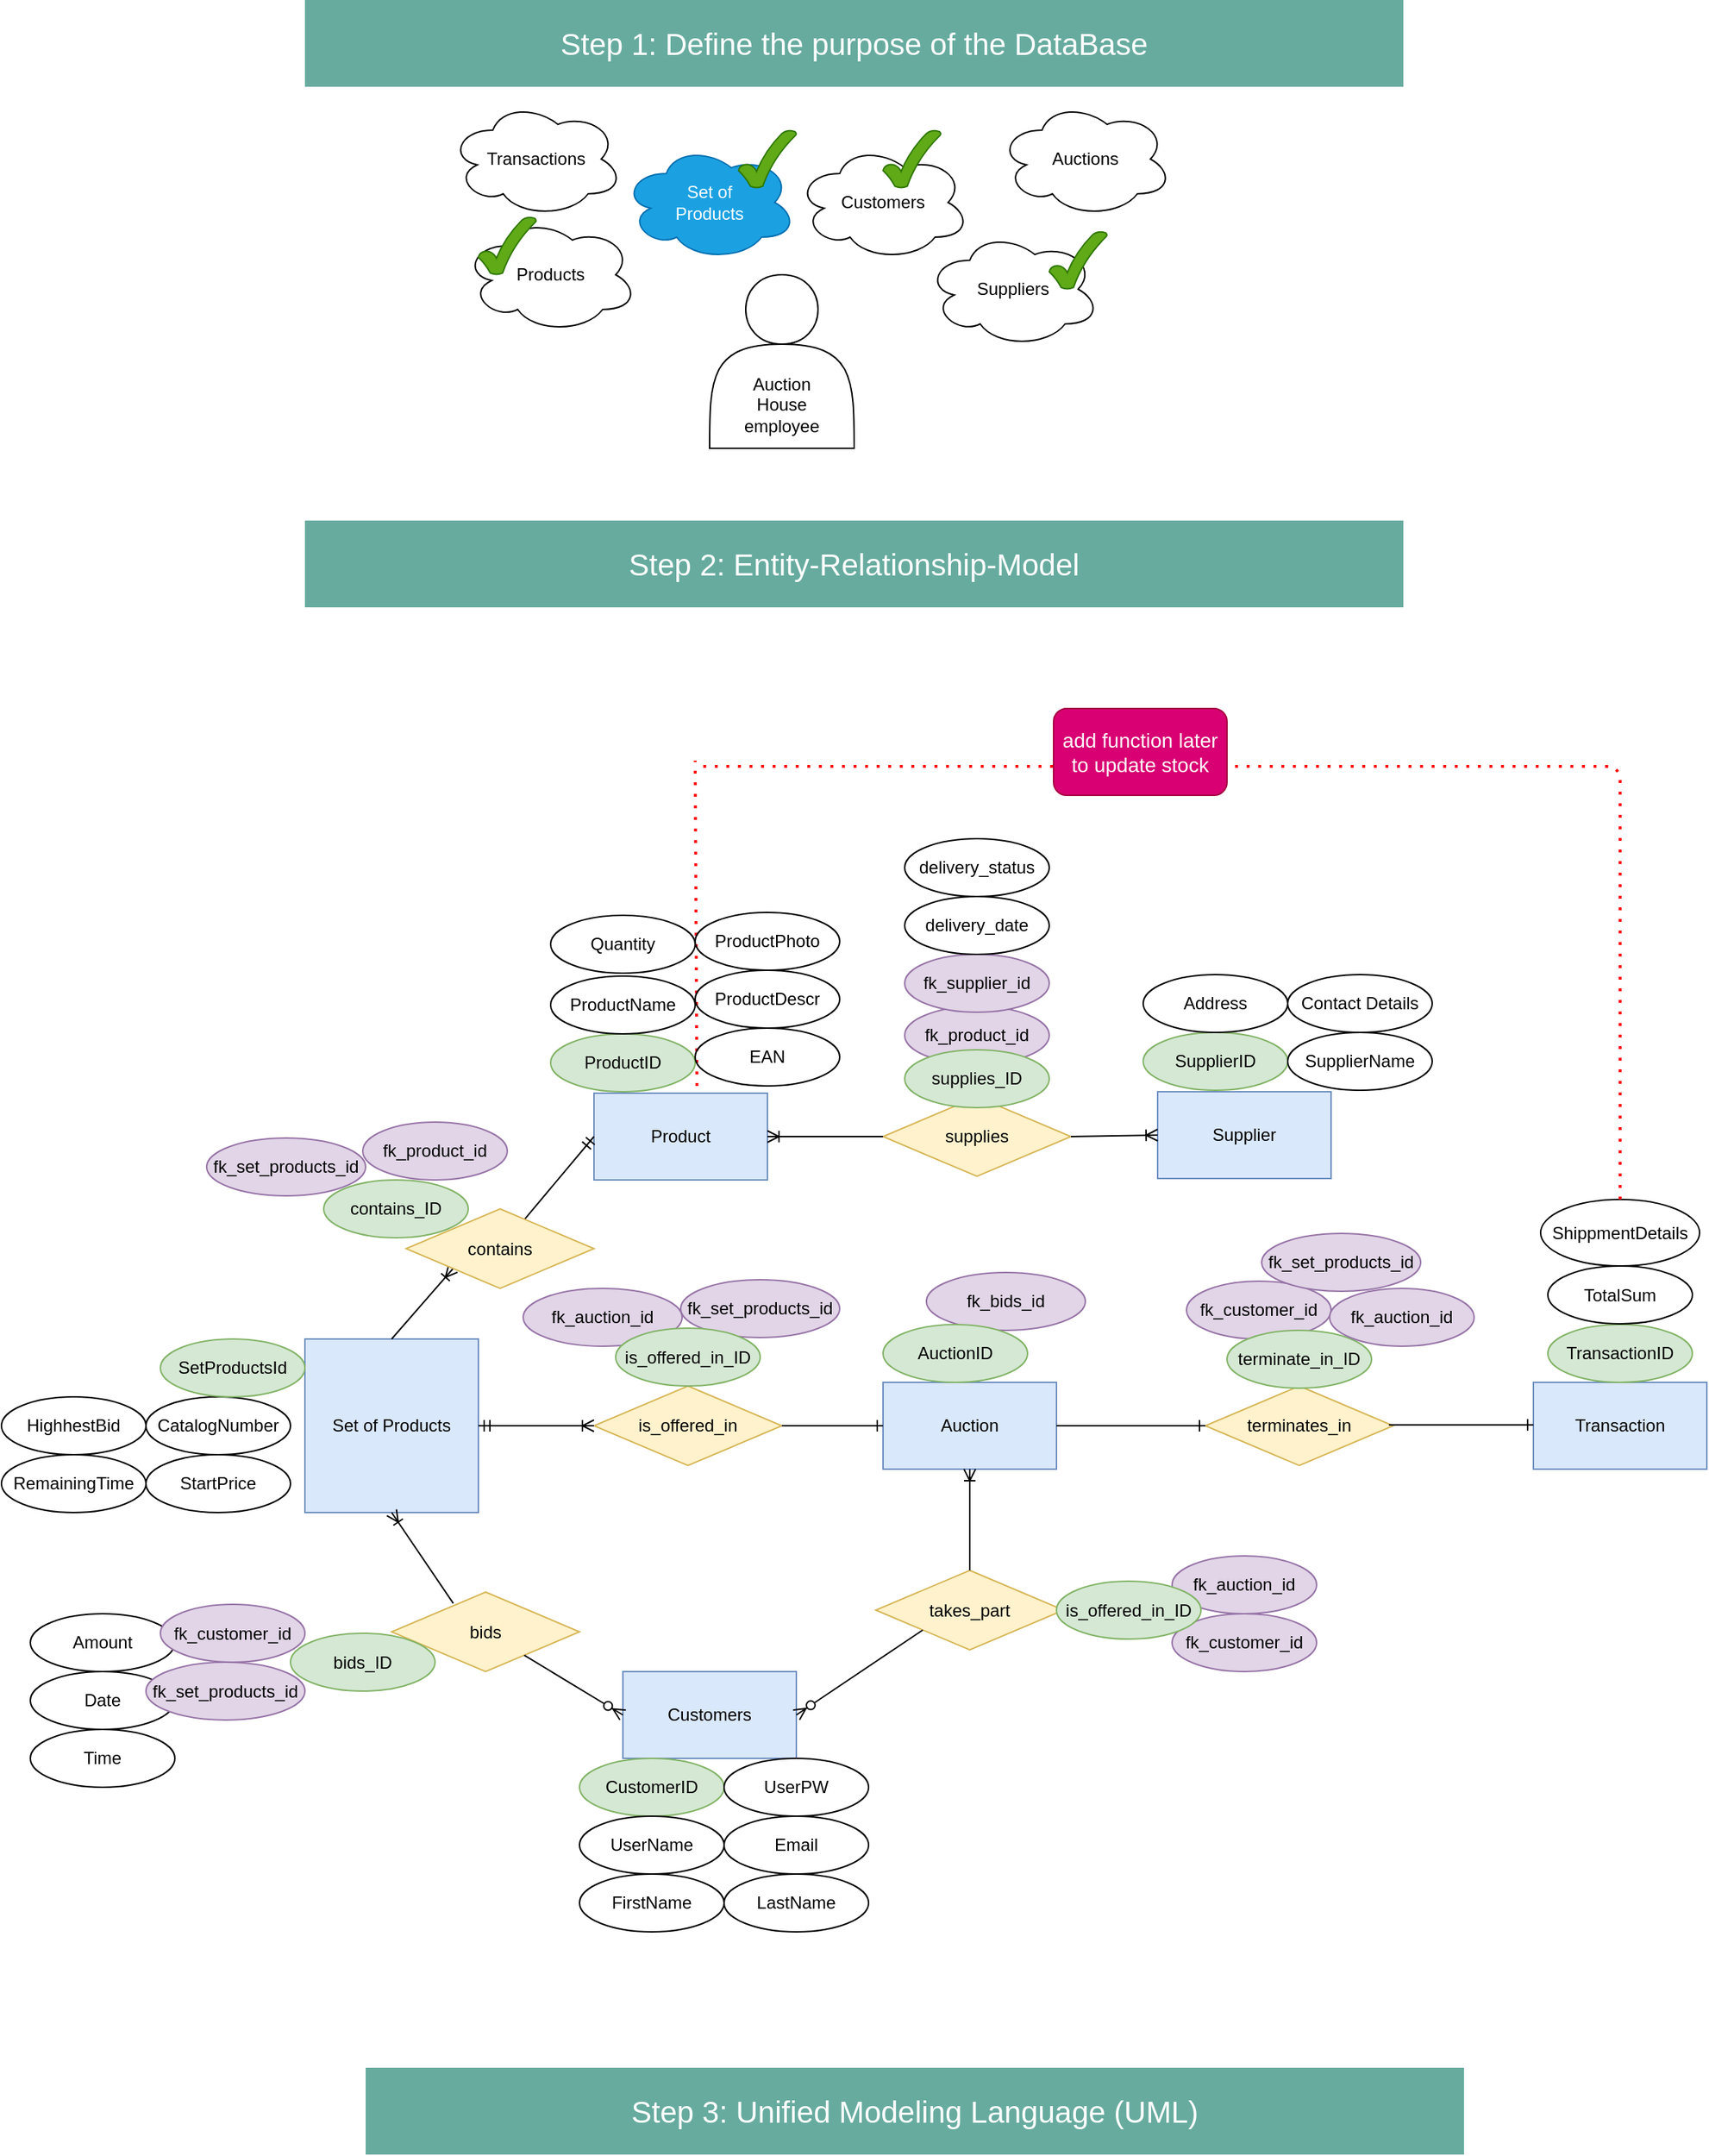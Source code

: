 <mxfile version="14.5.10" type="device"><diagram id="Qlab7BlyAjxRTgfkOohs" name="Page-1"><mxGraphModel dx="2311" dy="783" grid="1" gridSize="10" guides="1" tooltips="1" connect="1" arrows="1" fold="1" page="1" pageScale="1" pageWidth="827" pageHeight="1169" math="0" shadow="0"><root><mxCell id="0"/><mxCell id="1" parent="0"/><mxCell id="-xcbg-qOsnuhI51LGYwy-141" value="" style="endArrow=none;dashed=1;html=1;dashPattern=1 3;strokeWidth=2;fontColor=#FFFFFF;exitX=0.427;exitY=-0.017;exitDx=0;exitDy=0;exitPerimeter=0;strokeColor=#FF0000;" edge="1" parent="1"><mxGeometry x="310" y="566.02" width="50" height="50" as="geometry"><mxPoint x="311.24" y="791" as="sourcePoint"/><mxPoint x="310" y="566.02" as="targetPoint"/></mxGeometry></mxCell><mxCell id="-xcbg-qOsnuhI51LGYwy-59" value="fk_set_products_id" style="ellipse;whiteSpace=wrap;html=1;align=center;fontStyle=0;labelBackgroundColor=none;fillColor=#e1d5e7;strokeColor=#9673a6;" vertex="1" parent="1"><mxGeometry x="-28" y="827" width="110" height="40" as="geometry"/></mxCell><mxCell id="-xcbg-qOsnuhI51LGYwy-3" value="" style="rounded=0;whiteSpace=wrap;html=1;labelBackgroundColor=#009999;labelBorderColor=#000000;strokeColor=none;fillColor=#67AB9F;" vertex="1" parent="1"><mxGeometry x="40" y="40" width="760" height="60" as="geometry"/></mxCell><mxCell id="-xcbg-qOsnuhI51LGYwy-4" value="&lt;font style=&quot;font-size: 21px&quot;&gt;Step 1: Define the purpose of the DataBase&lt;/font&gt;" style="text;html=1;strokeColor=none;fillColor=none;align=center;verticalAlign=middle;whiteSpace=wrap;rounded=0;labelBackgroundColor=none;fontColor=#FFFFFF;" vertex="1" parent="1"><mxGeometry x="60" y="60" width="720" height="20" as="geometry"/></mxCell><mxCell id="-xcbg-qOsnuhI51LGYwy-6" value="&lt;span&gt;Set of&lt;br&gt;Products&lt;/span&gt;" style="ellipse;shape=cloud;whiteSpace=wrap;html=1;labelBackgroundColor=none;fillColor=#1ba1e2;strokeColor=#006EAF;fontColor=#FFFFFF;" vertex="1" parent="1"><mxGeometry x="260" y="140" width="120" height="80" as="geometry"/></mxCell><mxCell id="-xcbg-qOsnuhI51LGYwy-8" value="Au" style="shape=actor;whiteSpace=wrap;html=1;labelBackgroundColor=none;fontColor=#FFFFFF;fillColor=none;" vertex="1" parent="1"><mxGeometry x="320" y="230" width="100" height="120" as="geometry"/></mxCell><mxCell id="-xcbg-qOsnuhI51LGYwy-9" value="" style="ellipse;shape=cloud;whiteSpace=wrap;html=1;labelBackgroundColor=none;fontColor=#FFFFFF;fillColor=none;" vertex="1" parent="1"><mxGeometry x="380" y="140" width="120" height="80" as="geometry"/></mxCell><mxCell id="-xcbg-qOsnuhI51LGYwy-10" value="" style="ellipse;shape=cloud;whiteSpace=wrap;html=1;labelBackgroundColor=none;fontColor=#FFFFFF;fillColor=none;" vertex="1" parent="1"><mxGeometry x="150" y="190" width="120" height="80" as="geometry"/></mxCell><mxCell id="-xcbg-qOsnuhI51LGYwy-12" value="Auction House employee" style="text;html=1;strokeColor=none;fillColor=none;align=center;verticalAlign=middle;whiteSpace=wrap;rounded=0;labelBackgroundColor=none;" vertex="1" parent="1"><mxGeometry x="340" y="300" width="60" height="40" as="geometry"/></mxCell><mxCell id="-xcbg-qOsnuhI51LGYwy-13" value="Products" style="text;html=1;strokeColor=none;fillColor=none;align=center;verticalAlign=middle;whiteSpace=wrap;rounded=0;labelBackgroundColor=none;" vertex="1" parent="1"><mxGeometry x="180" y="210" width="60" height="40" as="geometry"/></mxCell><mxCell id="-xcbg-qOsnuhI51LGYwy-15" value="Customers" style="text;html=1;strokeColor=none;fillColor=none;align=center;verticalAlign=middle;whiteSpace=wrap;rounded=0;labelBackgroundColor=none;" vertex="1" parent="1"><mxGeometry x="410" y="160" width="60" height="40" as="geometry"/></mxCell><mxCell id="-xcbg-qOsnuhI51LGYwy-17" value="" style="ellipse;shape=cloud;whiteSpace=wrap;html=1;labelBackgroundColor=none;fontColor=#000000;fillColor=none;" vertex="1" parent="1"><mxGeometry x="140" y="110" width="120" height="80" as="geometry"/></mxCell><mxCell id="-xcbg-qOsnuhI51LGYwy-18" value="Transactions" style="text;html=1;strokeColor=none;fillColor=none;align=center;verticalAlign=middle;whiteSpace=wrap;rounded=0;labelBackgroundColor=none;" vertex="1" parent="1"><mxGeometry x="170" y="130" width="60" height="40" as="geometry"/></mxCell><mxCell id="-xcbg-qOsnuhI51LGYwy-19" value="" style="ellipse;shape=cloud;whiteSpace=wrap;html=1;labelBackgroundColor=none;fontColor=#000000;fillColor=none;" vertex="1" parent="1"><mxGeometry x="470" y="200" width="120" height="80" as="geometry"/></mxCell><mxCell id="-xcbg-qOsnuhI51LGYwy-20" value="Suppliers" style="text;html=1;strokeColor=none;fillColor=none;align=center;verticalAlign=middle;whiteSpace=wrap;rounded=0;labelBackgroundColor=none;" vertex="1" parent="1"><mxGeometry x="500" y="220" width="60" height="40" as="geometry"/></mxCell><mxCell id="-xcbg-qOsnuhI51LGYwy-21" value="" style="ellipse;shape=cloud;whiteSpace=wrap;html=1;labelBackgroundColor=none;fontColor=#FFFFFF;fillColor=none;" vertex="1" parent="1"><mxGeometry x="520" y="110" width="120" height="80" as="geometry"/></mxCell><mxCell id="-xcbg-qOsnuhI51LGYwy-22" value="Auctions" style="text;html=1;strokeColor=none;fillColor=none;align=center;verticalAlign=middle;whiteSpace=wrap;rounded=0;labelBackgroundColor=none;" vertex="1" parent="1"><mxGeometry x="550" y="130" width="60" height="40" as="geometry"/></mxCell><mxCell id="-xcbg-qOsnuhI51LGYwy-25" value="" style="rounded=0;whiteSpace=wrap;html=1;labelBackgroundColor=#009999;labelBorderColor=#000000;strokeColor=none;fillColor=#67AB9F;" vertex="1" parent="1"><mxGeometry x="40" y="400" width="760" height="60" as="geometry"/></mxCell><mxCell id="-xcbg-qOsnuhI51LGYwy-26" value="&lt;font style=&quot;font-size: 21px&quot;&gt;Step 2: Entity-Relationship-Model&lt;/font&gt;" style="text;html=1;strokeColor=none;fillColor=none;align=center;verticalAlign=middle;whiteSpace=wrap;rounded=0;labelBackgroundColor=none;fontColor=#FFFFFF;" vertex="1" parent="1"><mxGeometry x="60" y="420" width="720" height="20" as="geometry"/></mxCell><mxCell id="-xcbg-qOsnuhI51LGYwy-27" value="Set of Products" style="rounded=0;whiteSpace=wrap;html=1;labelBackgroundColor=none;fillColor=#dae8fc;strokeColor=#6c8ebf;" vertex="1" parent="1"><mxGeometry x="40" y="966" width="120" height="120" as="geometry"/></mxCell><mxCell id="-xcbg-qOsnuhI51LGYwy-28" value="Product" style="rounded=0;whiteSpace=wrap;html=1;labelBackgroundColor=none;fillColor=#dae8fc;strokeColor=#6c8ebf;" vertex="1" parent="1"><mxGeometry x="240" y="796" width="120" height="60" as="geometry"/></mxCell><mxCell id="-xcbg-qOsnuhI51LGYwy-32" value="" style="fontSize=12;html=1;endArrow=ERoneToMany;startArrow=none;fontColor=#000000;entryX=0;entryY=1;entryDx=0;entryDy=0;startFill=0;" edge="1" parent="1" target="-xcbg-qOsnuhI51LGYwy-29"><mxGeometry width="100" height="100" relative="1" as="geometry"><mxPoint x="100" y="966" as="sourcePoint"/><mxPoint x="150" y="916" as="targetPoint"/></mxGeometry></mxCell><mxCell id="-xcbg-qOsnuhI51LGYwy-35" value="" style="fontSize=12;html=1;endArrow=ERmandOne;fontColor=#000000;" edge="1" parent="1" source="-xcbg-qOsnuhI51LGYwy-29"><mxGeometry width="100" height="100" relative="1" as="geometry"><mxPoint x="184" y="877" as="sourcePoint"/><mxPoint x="240" y="826" as="targetPoint"/></mxGeometry></mxCell><mxCell id="-xcbg-qOsnuhI51LGYwy-36" value="ProductID" style="ellipse;whiteSpace=wrap;html=1;align=center;fontStyle=0;labelBackgroundColor=none;fillColor=#d5e8d4;strokeColor=#82b366;" vertex="1" parent="1"><mxGeometry x="210" y="755" width="100" height="40" as="geometry"/></mxCell><mxCell id="-xcbg-qOsnuhI51LGYwy-39" value="EAN" style="ellipse;whiteSpace=wrap;html=1;align=center;fontStyle=0;labelBackgroundColor=none;fontColor=#000000;fillColor=none;" vertex="1" parent="1"><mxGeometry x="310" y="751" width="100" height="40" as="geometry"/></mxCell><mxCell id="-xcbg-qOsnuhI51LGYwy-41" value="ProductDescr" style="ellipse;whiteSpace=wrap;html=1;align=center;fontStyle=0;labelBackgroundColor=none;fontColor=#000000;fillColor=none;" vertex="1" parent="1"><mxGeometry x="310" y="711" width="100" height="40" as="geometry"/></mxCell><mxCell id="-xcbg-qOsnuhI51LGYwy-42" value="ProductPhoto" style="ellipse;whiteSpace=wrap;html=1;align=center;fontStyle=0;labelBackgroundColor=none;fontColor=#000000;fillColor=none;" vertex="1" parent="1"><mxGeometry x="310" y="671" width="100" height="40" as="geometry"/></mxCell><mxCell id="-xcbg-qOsnuhI51LGYwy-43" value="fk_product_id" style="ellipse;whiteSpace=wrap;html=1;align=center;fontStyle=0;labelBackgroundColor=none;fillColor=#e1d5e7;strokeColor=#9673a6;" vertex="1" parent="1"><mxGeometry x="80" y="816" width="100" height="40" as="geometry"/></mxCell><mxCell id="-xcbg-qOsnuhI51LGYwy-44" value="RemainingTime" style="ellipse;whiteSpace=wrap;html=1;align=center;fontStyle=0;labelBackgroundColor=none;" vertex="1" parent="1"><mxGeometry x="-170" y="1046" width="100" height="40" as="geometry"/></mxCell><mxCell id="-xcbg-qOsnuhI51LGYwy-45" value="StartPrice" style="ellipse;whiteSpace=wrap;html=1;align=center;fontStyle=0;labelBackgroundColor=none;fontColor=#000000;fillColor=none;" vertex="1" parent="1"><mxGeometry x="-70" y="1046" width="100" height="40" as="geometry"/></mxCell><mxCell id="-xcbg-qOsnuhI51LGYwy-46" value="HighhestBid" style="ellipse;whiteSpace=wrap;html=1;align=center;fontStyle=0;labelBackgroundColor=none;fontColor=#000000;fillColor=none;" vertex="1" parent="1"><mxGeometry x="-170" y="1006" width="100" height="40" as="geometry"/></mxCell><mxCell id="-xcbg-qOsnuhI51LGYwy-47" value="CatalogNumber" style="ellipse;whiteSpace=wrap;html=1;align=center;fontStyle=0;labelBackgroundColor=none;fontColor=#000000;fillColor=none;" vertex="1" parent="1"><mxGeometry x="-70" y="1006" width="100" height="40" as="geometry"/></mxCell><mxCell id="-xcbg-qOsnuhI51LGYwy-48" value="SetProductsId" style="ellipse;whiteSpace=wrap;html=1;align=center;fontStyle=0;labelBackgroundColor=none;fillColor=#d5e8d4;strokeColor=#82b366;" vertex="1" parent="1"><mxGeometry x="-60" y="966" width="100" height="40" as="geometry"/></mxCell><mxCell id="-xcbg-qOsnuhI51LGYwy-49" value="bids" style="rhombus;whiteSpace=wrap;html=1;labelBackgroundColor=none;fillColor=#fff2cc;strokeColor=#d6b656;" vertex="1" parent="1"><mxGeometry x="100" y="1141" width="130" height="55" as="geometry"/></mxCell><mxCell id="-xcbg-qOsnuhI51LGYwy-50" value="Customers" style="rounded=0;whiteSpace=wrap;html=1;labelBackgroundColor=none;fillColor=#dae8fc;strokeColor=#6c8ebf;" vertex="1" parent="1"><mxGeometry x="260" y="1196" width="120" height="60" as="geometry"/></mxCell><mxCell id="-xcbg-qOsnuhI51LGYwy-51" value="" style="fontSize=12;html=1;endArrow=ERzeroToMany;endFill=1;fontColor=#FFFFFF;entryX=0;entryY=0.5;entryDx=0;entryDy=0;" edge="1" parent="1" source="-xcbg-qOsnuhI51LGYwy-49" target="-xcbg-qOsnuhI51LGYwy-50"><mxGeometry width="100" height="100" relative="1" as="geometry"><mxPoint x="310" y="1226" as="sourcePoint"/><mxPoint x="410" y="1126" as="targetPoint"/></mxGeometry></mxCell><mxCell id="-xcbg-qOsnuhI51LGYwy-52" value="" style="fontSize=12;html=1;endArrow=ERoneToMany;endFill=0;fontColor=#FFFFFF;entryX=0.5;entryY=1;entryDx=0;entryDy=0;exitX=0.328;exitY=0.142;exitDx=0;exitDy=0;exitPerimeter=0;" edge="1" parent="1" source="-xcbg-qOsnuhI51LGYwy-49" target="-xcbg-qOsnuhI51LGYwy-27"><mxGeometry width="100" height="100" relative="1" as="geometry"><mxPoint x="201.742" y="1194.686" as="sourcePoint"/><mxPoint x="270.0" y="1236" as="targetPoint"/></mxGeometry></mxCell><mxCell id="-xcbg-qOsnuhI51LGYwy-53" value="&lt;font color=&quot;#000000&quot;&gt;CustomerID&lt;/font&gt;" style="ellipse;whiteSpace=wrap;html=1;align=center;labelBackgroundColor=none;fillColor=#d5e8d4;strokeColor=#82b366;" vertex="1" parent="1"><mxGeometry x="230" y="1256" width="100" height="40" as="geometry"/></mxCell><mxCell id="-xcbg-qOsnuhI51LGYwy-54" value="&lt;font color=&quot;#000000&quot;&gt;UserPW&lt;/font&gt;" style="ellipse;whiteSpace=wrap;html=1;align=center;labelBackgroundColor=none;fontColor=#FFFFFF;fillColor=none;" vertex="1" parent="1"><mxGeometry x="330" y="1256" width="100" height="40" as="geometry"/></mxCell><mxCell id="-xcbg-qOsnuhI51LGYwy-55" value="&lt;font color=&quot;#000000&quot;&gt;UserName&lt;/font&gt;" style="ellipse;whiteSpace=wrap;html=1;align=center;labelBackgroundColor=none;fontColor=#FFFFFF;fillColor=none;" vertex="1" parent="1"><mxGeometry x="230" y="1296" width="100" height="40" as="geometry"/></mxCell><mxCell id="-xcbg-qOsnuhI51LGYwy-56" value="&lt;font color=&quot;#000000&quot;&gt;Email&lt;/font&gt;" style="ellipse;whiteSpace=wrap;html=1;align=center;labelBackgroundColor=none;fontColor=#FFFFFF;fillColor=none;" vertex="1" parent="1"><mxGeometry x="330" y="1296" width="100" height="40" as="geometry"/></mxCell><mxCell id="-xcbg-qOsnuhI51LGYwy-57" value="&lt;font color=&quot;#000000&quot;&gt;FirstName&lt;/font&gt;" style="ellipse;whiteSpace=wrap;html=1;align=center;labelBackgroundColor=none;fontColor=#FFFFFF;fillColor=none;" vertex="1" parent="1"><mxGeometry x="230" y="1336" width="100" height="40" as="geometry"/></mxCell><mxCell id="-xcbg-qOsnuhI51LGYwy-58" value="&lt;font color=&quot;#000000&quot;&gt;LastName&lt;/font&gt;" style="ellipse;whiteSpace=wrap;html=1;align=center;labelBackgroundColor=none;fontColor=#FFFFFF;fillColor=none;" vertex="1" parent="1"><mxGeometry x="330" y="1336" width="100" height="40" as="geometry"/></mxCell><mxCell id="-xcbg-qOsnuhI51LGYwy-29" value="contains" style="rhombus;whiteSpace=wrap;html=1;labelBackgroundColor=none;fillColor=#fff2cc;strokeColor=#d6b656;" vertex="1" parent="1"><mxGeometry x="110" y="876" width="130" height="55" as="geometry"/></mxCell><mxCell id="-xcbg-qOsnuhI51LGYwy-61" value="Amount" style="ellipse;whiteSpace=wrap;html=1;align=center;fontStyle=0;labelBackgroundColor=none;" vertex="1" parent="1"><mxGeometry x="-150" y="1156" width="100" height="40" as="geometry"/></mxCell><mxCell id="-xcbg-qOsnuhI51LGYwy-62" value="Date" style="ellipse;whiteSpace=wrap;html=1;align=center;fontStyle=0;labelBackgroundColor=none;" vertex="1" parent="1"><mxGeometry x="-150" y="1196" width="100" height="40" as="geometry"/></mxCell><mxCell id="-xcbg-qOsnuhI51LGYwy-63" value="fk_customer_id" style="ellipse;whiteSpace=wrap;html=1;align=center;fontStyle=0;labelBackgroundColor=none;fillColor=#e1d5e7;strokeColor=#9673a6;" vertex="1" parent="1"><mxGeometry x="-60" y="1149.5" width="100" height="40" as="geometry"/></mxCell><mxCell id="-xcbg-qOsnuhI51LGYwy-65" value="fk_set_products_id" style="ellipse;whiteSpace=wrap;html=1;align=center;fontStyle=0;labelBackgroundColor=none;fillColor=#e1d5e7;strokeColor=#9673a6;" vertex="1" parent="1"><mxGeometry x="-70" y="1189.5" width="110" height="40" as="geometry"/></mxCell><mxCell id="-xcbg-qOsnuhI51LGYwy-66" value="" style="verticalLabelPosition=bottom;verticalAlign=top;html=1;shape=mxgraph.basic.tick;labelBackgroundColor=none;fillColor=#60a917;strokeColor=#2D7600;fontColor=#ffffff;" vertex="1" parent="1"><mxGeometry x="160" y="190" width="40" height="40" as="geometry"/></mxCell><mxCell id="-xcbg-qOsnuhI51LGYwy-67" value="" style="verticalLabelPosition=bottom;verticalAlign=top;html=1;shape=mxgraph.basic.tick;labelBackgroundColor=none;fillColor=#60a917;strokeColor=#2D7600;fontColor=#ffffff;" vertex="1" parent="1"><mxGeometry x="340" y="130" width="40" height="40" as="geometry"/></mxCell><mxCell id="-xcbg-qOsnuhI51LGYwy-68" value="" style="verticalLabelPosition=bottom;verticalAlign=top;html=1;shape=mxgraph.basic.tick;labelBackgroundColor=none;fillColor=#60a917;strokeColor=#2D7600;fontColor=#ffffff;" vertex="1" parent="1"><mxGeometry x="440" y="130" width="40" height="40" as="geometry"/></mxCell><mxCell id="-xcbg-qOsnuhI51LGYwy-69" value="Supplier" style="rounded=0;whiteSpace=wrap;html=1;labelBackgroundColor=none;fillColor=#dae8fc;strokeColor=#6c8ebf;" vertex="1" parent="1"><mxGeometry x="630" y="795" width="120" height="60" as="geometry"/></mxCell><mxCell id="-xcbg-qOsnuhI51LGYwy-70" value="supplies" style="rhombus;whiteSpace=wrap;html=1;labelBackgroundColor=none;fillColor=#fff2cc;strokeColor=#d6b656;" vertex="1" parent="1"><mxGeometry x="440" y="798.5" width="130" height="55" as="geometry"/></mxCell><mxCell id="-xcbg-qOsnuhI51LGYwy-71" value="" style="fontSize=12;html=1;endArrow=ERoneToMany;startArrow=none;fontColor=#FFFFFF;exitX=1;exitY=0.5;exitDx=0;exitDy=0;entryX=0;entryY=0.5;entryDx=0;entryDy=0;startFill=0;" edge="1" parent="1" source="-xcbg-qOsnuhI51LGYwy-70" target="-xcbg-qOsnuhI51LGYwy-69"><mxGeometry width="100" height="100" relative="1" as="geometry"><mxPoint x="530" y="916" as="sourcePoint"/><mxPoint x="630" y="816" as="targetPoint"/></mxGeometry></mxCell><mxCell id="-xcbg-qOsnuhI51LGYwy-72" value="" style="fontSize=12;html=1;endArrow=none;startArrow=ERoneToMany;fontColor=#FFFFFF;exitX=1;exitY=0.5;exitDx=0;exitDy=0;entryX=0;entryY=0.5;entryDx=0;entryDy=0;endFill=0;" edge="1" parent="1" source="-xcbg-qOsnuhI51LGYwy-28" target="-xcbg-qOsnuhI51LGYwy-70"><mxGeometry width="100" height="100" relative="1" as="geometry"><mxPoint x="370" y="825.5" as="sourcePoint"/><mxPoint x="430" y="824.5" as="targetPoint"/></mxGeometry></mxCell><mxCell id="-xcbg-qOsnuhI51LGYwy-75" value="SupplierID" style="ellipse;whiteSpace=wrap;html=1;align=center;fontStyle=0;labelBackgroundColor=none;fillColor=#d5e8d4;strokeColor=#82b366;" vertex="1" parent="1"><mxGeometry x="620" y="754" width="100" height="40" as="geometry"/></mxCell><mxCell id="-xcbg-qOsnuhI51LGYwy-76" value="SupplierName" style="ellipse;whiteSpace=wrap;html=1;align=center;fontStyle=0;labelBackgroundColor=none;fontColor=#000000;fillColor=none;" vertex="1" parent="1"><mxGeometry x="720" y="754" width="100" height="40" as="geometry"/></mxCell><mxCell id="-xcbg-qOsnuhI51LGYwy-77" value="Address" style="ellipse;whiteSpace=wrap;html=1;align=center;fontStyle=0;labelBackgroundColor=none;fontColor=#000000;fillColor=none;" vertex="1" parent="1"><mxGeometry x="620" y="714" width="100" height="40" as="geometry"/></mxCell><mxCell id="-xcbg-qOsnuhI51LGYwy-78" value="Contact Details" style="ellipse;whiteSpace=wrap;html=1;align=center;fontStyle=0;labelBackgroundColor=none;fontColor=#000000;fillColor=none;" vertex="1" parent="1"><mxGeometry x="720" y="714" width="100" height="40" as="geometry"/></mxCell><mxCell id="-xcbg-qOsnuhI51LGYwy-79" value="fk_product_id" style="ellipse;whiteSpace=wrap;html=1;align=center;fontStyle=0;labelBackgroundColor=none;fillColor=#e1d5e7;strokeColor=#9673a6;" vertex="1" parent="1"><mxGeometry x="455" y="736" width="100" height="40" as="geometry"/></mxCell><mxCell id="-xcbg-qOsnuhI51LGYwy-80" value="fk_supplier_id" style="ellipse;whiteSpace=wrap;html=1;align=center;fontStyle=0;labelBackgroundColor=none;fillColor=#e1d5e7;strokeColor=#9673a6;" vertex="1" parent="1"><mxGeometry x="455" y="700" width="100" height="40" as="geometry"/></mxCell><mxCell id="-xcbg-qOsnuhI51LGYwy-81" value="delivery_date" style="ellipse;whiteSpace=wrap;html=1;align=center;fontStyle=0;labelBackgroundColor=none;fontColor=#000000;fillColor=none;" vertex="1" parent="1"><mxGeometry x="455" y="660" width="100" height="40" as="geometry"/></mxCell><mxCell id="-xcbg-qOsnuhI51LGYwy-82" value="delivery_status" style="ellipse;whiteSpace=wrap;html=1;align=center;fontStyle=0;labelBackgroundColor=none;fontColor=#000000;fillColor=none;" vertex="1" parent="1"><mxGeometry x="455" y="620" width="100" height="40" as="geometry"/></mxCell><mxCell id="-xcbg-qOsnuhI51LGYwy-84" value="" style="verticalLabelPosition=bottom;verticalAlign=top;html=1;shape=mxgraph.basic.tick;labelBackgroundColor=none;fillColor=#60a917;strokeColor=#2D7600;fontColor=#ffffff;" vertex="1" parent="1"><mxGeometry x="555" y="200" width="40" height="40" as="geometry"/></mxCell><mxCell id="-xcbg-qOsnuhI51LGYwy-85" value="Auction" style="rounded=0;whiteSpace=wrap;html=1;labelBackgroundColor=none;fillColor=#dae8fc;strokeColor=#6c8ebf;" vertex="1" parent="1"><mxGeometry x="440" y="996" width="120" height="60" as="geometry"/></mxCell><mxCell id="-xcbg-qOsnuhI51LGYwy-86" value="is_offered_in" style="rhombus;whiteSpace=wrap;html=1;labelBackgroundColor=none;fillColor=#fff2cc;strokeColor=#d6b656;" vertex="1" parent="1"><mxGeometry x="240" y="998.5" width="130" height="55" as="geometry"/></mxCell><mxCell id="-xcbg-qOsnuhI51LGYwy-87" value="takes_part" style="rhombus;whiteSpace=wrap;html=1;labelBackgroundColor=none;fillColor=#fff2cc;strokeColor=#d6b656;" vertex="1" parent="1"><mxGeometry x="435" y="1126" width="130" height="55" as="geometry"/></mxCell><mxCell id="-xcbg-qOsnuhI51LGYwy-88" value="" style="fontSize=12;html=1;endArrow=ERzeroToMany;endFill=1;fontColor=#FFFFFF;entryX=1;entryY=0.5;entryDx=0;entryDy=0;exitX=0;exitY=1;exitDx=0;exitDy=0;" edge="1" parent="1" source="-xcbg-qOsnuhI51LGYwy-87" target="-xcbg-qOsnuhI51LGYwy-50"><mxGeometry width="100" height="100" relative="1" as="geometry"><mxPoint x="425.872" y="1165.996" as="sourcePoint"/><mxPoint x="494.13" y="1207.31" as="targetPoint"/></mxGeometry></mxCell><mxCell id="-xcbg-qOsnuhI51LGYwy-90" value="" style="fontSize=12;html=1;endArrow=ERoneToMany;endFill=0;fontColor=#FFFFFF;entryX=0.5;entryY=1;entryDx=0;entryDy=0;exitX=0.5;exitY=0;exitDx=0;exitDy=0;" edge="1" parent="1" source="-xcbg-qOsnuhI51LGYwy-87" target="-xcbg-qOsnuhI51LGYwy-85"><mxGeometry width="100" height="100" relative="1" as="geometry"><mxPoint x="152.64" y="1158.81" as="sourcePoint"/><mxPoint x="110.0" y="1096" as="targetPoint"/><Array as="points"/></mxGeometry></mxCell><mxCell id="-xcbg-qOsnuhI51LGYwy-91" value="terminates_in" style="rhombus;whiteSpace=wrap;html=1;labelBackgroundColor=none;fillColor=#fff2cc;strokeColor=#d6b656;" vertex="1" parent="1"><mxGeometry x="663" y="998.5" width="130" height="55" as="geometry"/></mxCell><mxCell id="-xcbg-qOsnuhI51LGYwy-92" value="Transaction" style="rounded=0;whiteSpace=wrap;html=1;labelBackgroundColor=none;fillColor=#dae8fc;strokeColor=#6c8ebf;" vertex="1" parent="1"><mxGeometry x="890" y="996" width="120" height="60" as="geometry"/></mxCell><mxCell id="-xcbg-qOsnuhI51LGYwy-95" value="Time" style="ellipse;whiteSpace=wrap;html=1;align=center;fontStyle=0;labelBackgroundColor=none;" vertex="1" parent="1"><mxGeometry x="-150" y="1236" width="100" height="40" as="geometry"/></mxCell><mxCell id="-xcbg-qOsnuhI51LGYwy-96" value="" style="fontSize=12;html=1;endArrow=ERoneToMany;startArrow=ERmandOne;fontColor=#FFFFFF;entryX=0;entryY=0.5;entryDx=0;entryDy=0;" edge="1" parent="1" target="-xcbg-qOsnuhI51LGYwy-86"><mxGeometry width="100" height="100" relative="1" as="geometry"><mxPoint x="160" y="1026" as="sourcePoint"/><mxPoint x="260" y="926" as="targetPoint"/></mxGeometry></mxCell><mxCell id="-xcbg-qOsnuhI51LGYwy-97" value="" style="fontSize=12;html=1;endArrow=ERone;endFill=1;fontColor=#FFFFFF;entryX=0;entryY=0.5;entryDx=0;entryDy=0;" edge="1" parent="1" target="-xcbg-qOsnuhI51LGYwy-85"><mxGeometry width="100" height="100" relative="1" as="geometry"><mxPoint x="370" y="1026" as="sourcePoint"/><mxPoint x="470" y="926" as="targetPoint"/></mxGeometry></mxCell><mxCell id="-xcbg-qOsnuhI51LGYwy-99" value="fk_customer_id" style="ellipse;whiteSpace=wrap;html=1;align=center;fontStyle=0;labelBackgroundColor=none;fillColor=#e1d5e7;strokeColor=#9673a6;" vertex="1" parent="1"><mxGeometry x="640" y="1156" width="100" height="40" as="geometry"/></mxCell><mxCell id="-xcbg-qOsnuhI51LGYwy-100" value="fk_auction_id" style="ellipse;whiteSpace=wrap;html=1;align=center;fontStyle=0;labelBackgroundColor=none;fillColor=#e1d5e7;strokeColor=#9673a6;" vertex="1" parent="1"><mxGeometry x="640" y="1116" width="100" height="40" as="geometry"/></mxCell><mxCell id="-xcbg-qOsnuhI51LGYwy-104" value="fk_set_products_id" style="ellipse;whiteSpace=wrap;html=1;align=center;fontStyle=0;labelBackgroundColor=none;fillColor=#e1d5e7;strokeColor=#9673a6;" vertex="1" parent="1"><mxGeometry x="300" y="925" width="110" height="40" as="geometry"/></mxCell><mxCell id="-xcbg-qOsnuhI51LGYwy-105" value="fk_auction_id" style="ellipse;whiteSpace=wrap;html=1;align=center;fontStyle=0;labelBackgroundColor=none;fillColor=#e1d5e7;strokeColor=#9673a6;" vertex="1" parent="1"><mxGeometry x="191" y="931" width="110" height="40" as="geometry"/></mxCell><mxCell id="-xcbg-qOsnuhI51LGYwy-107" value="fk_bids_id" style="ellipse;whiteSpace=wrap;html=1;align=center;fontStyle=0;labelBackgroundColor=none;fillColor=#e1d5e7;strokeColor=#9673a6;" vertex="1" parent="1"><mxGeometry x="470" y="920" width="110" height="40" as="geometry"/></mxCell><mxCell id="-xcbg-qOsnuhI51LGYwy-108" value="&lt;font color=&quot;#000000&quot;&gt;contains_ID&lt;/font&gt;" style="ellipse;whiteSpace=wrap;html=1;align=center;labelBackgroundColor=none;fillColor=#d5e8d4;strokeColor=#82b366;" vertex="1" parent="1"><mxGeometry x="53" y="856" width="100" height="40" as="geometry"/></mxCell><mxCell id="-xcbg-qOsnuhI51LGYwy-109" value="&lt;font color=&quot;#000000&quot;&gt;supplies_ID&lt;/font&gt;" style="ellipse;whiteSpace=wrap;html=1;align=center;labelBackgroundColor=none;fillColor=#d5e8d4;strokeColor=#82b366;" vertex="1" parent="1"><mxGeometry x="455" y="766" width="100" height="40" as="geometry"/></mxCell><mxCell id="-xcbg-qOsnuhI51LGYwy-110" value="&lt;font color=&quot;#000000&quot;&gt;is_offered_in_ID&lt;/font&gt;" style="ellipse;whiteSpace=wrap;html=1;align=center;labelBackgroundColor=none;fillColor=#d5e8d4;strokeColor=#82b366;" vertex="1" parent="1"><mxGeometry x="255" y="958.5" width="100" height="40" as="geometry"/></mxCell><mxCell id="-xcbg-qOsnuhI51LGYwy-113" value="&lt;font color=&quot;#000000&quot;&gt;is_offered_in_ID&lt;/font&gt;" style="ellipse;whiteSpace=wrap;html=1;align=center;labelBackgroundColor=none;fillColor=#d5e8d4;strokeColor=#82b366;" vertex="1" parent="1"><mxGeometry x="560" y="1133.5" width="100" height="40" as="geometry"/></mxCell><mxCell id="-xcbg-qOsnuhI51LGYwy-114" value="&lt;font color=&quot;#000000&quot;&gt;bids_ID&lt;/font&gt;" style="ellipse;whiteSpace=wrap;html=1;align=center;labelBackgroundColor=none;fillColor=#d5e8d4;strokeColor=#82b366;" vertex="1" parent="1"><mxGeometry x="30" y="1169.5" width="100" height="40" as="geometry"/></mxCell><mxCell id="-xcbg-qOsnuhI51LGYwy-98" value="&lt;font color=&quot;#000000&quot;&gt;AuctionID&lt;/font&gt;" style="ellipse;whiteSpace=wrap;html=1;align=center;labelBackgroundColor=none;fillColor=#d5e8d4;strokeColor=#82b366;" vertex="1" parent="1"><mxGeometry x="440" y="956" width="100" height="40" as="geometry"/></mxCell><mxCell id="-xcbg-qOsnuhI51LGYwy-117" value="" style="fontSize=12;html=1;endArrow=ERone;endFill=1;fontColor=#FFFFFF;entryX=0;entryY=0.5;entryDx=0;entryDy=0;exitX=1;exitY=0.5;exitDx=0;exitDy=0;" edge="1" parent="1" source="-xcbg-qOsnuhI51LGYwy-85" target="-xcbg-qOsnuhI51LGYwy-91"><mxGeometry width="100" height="100" relative="1" as="geometry"><mxPoint x="400" y="1106" as="sourcePoint"/><mxPoint x="500" y="1006" as="targetPoint"/></mxGeometry></mxCell><mxCell id="-xcbg-qOsnuhI51LGYwy-119" value="" style="fontSize=12;html=1;endArrow=ERone;endFill=1;fontColor=#FFFFFF;entryX=0;entryY=0.5;entryDx=0;entryDy=0;exitX=1;exitY=0.5;exitDx=0;exitDy=0;" edge="1" parent="1"><mxGeometry width="100" height="100" relative="1" as="geometry"><mxPoint x="790" y="1025.41" as="sourcePoint"/><mxPoint x="890" y="1025.41" as="targetPoint"/></mxGeometry></mxCell><mxCell id="-xcbg-qOsnuhI51LGYwy-120" value="fk_customer_id" style="ellipse;whiteSpace=wrap;html=1;align=center;fontStyle=0;labelBackgroundColor=none;fillColor=#e1d5e7;strokeColor=#9673a6;" vertex="1" parent="1"><mxGeometry x="650" y="926" width="100" height="40" as="geometry"/></mxCell><mxCell id="-xcbg-qOsnuhI51LGYwy-121" value="&lt;font color=&quot;#000000&quot;&gt;terminate_in_ID&lt;/font&gt;" style="ellipse;whiteSpace=wrap;html=1;align=center;labelBackgroundColor=none;fillColor=#d5e8d4;strokeColor=#82b366;" vertex="1" parent="1"><mxGeometry x="678" y="960" width="100" height="40" as="geometry"/></mxCell><mxCell id="-xcbg-qOsnuhI51LGYwy-122" value="&lt;font color=&quot;#000000&quot;&gt;TransactionID&lt;/font&gt;" style="ellipse;whiteSpace=wrap;html=1;align=center;labelBackgroundColor=none;fillColor=#d5e8d4;strokeColor=#82b366;" vertex="1" parent="1"><mxGeometry x="900" y="956" width="100" height="40" as="geometry"/></mxCell><mxCell id="-xcbg-qOsnuhI51LGYwy-123" value="TotalSum" style="ellipse;whiteSpace=wrap;html=1;align=center;fontStyle=0;labelBackgroundColor=none;fontColor=#000000;fillColor=none;" vertex="1" parent="1"><mxGeometry x="900" y="915.5" width="100" height="40" as="geometry"/></mxCell><mxCell id="-xcbg-qOsnuhI51LGYwy-124" value="ShippmentDetails" style="ellipse;whiteSpace=wrap;html=1;align=center;fontStyle=0;labelBackgroundColor=none;fontColor=#000000;fillColor=none;" vertex="1" parent="1"><mxGeometry x="895" y="869.5" width="110" height="46" as="geometry"/></mxCell><mxCell id="-xcbg-qOsnuhI51LGYwy-125" value="fk_auction_id" style="ellipse;whiteSpace=wrap;html=1;align=center;fontStyle=0;labelBackgroundColor=none;fillColor=#e1d5e7;strokeColor=#9673a6;" vertex="1" parent="1"><mxGeometry x="749" y="931" width="100" height="40" as="geometry"/></mxCell><mxCell id="-xcbg-qOsnuhI51LGYwy-126" value="fk_set_products_id" style="ellipse;whiteSpace=wrap;html=1;align=center;fontStyle=0;labelBackgroundColor=none;fillColor=#e1d5e7;strokeColor=#9673a6;" vertex="1" parent="1"><mxGeometry x="702" y="893" width="110" height="40" as="geometry"/></mxCell><mxCell id="-xcbg-qOsnuhI51LGYwy-40" value="ProductName" style="ellipse;whiteSpace=wrap;html=1;align=center;fontStyle=0;labelBackgroundColor=none;" vertex="1" parent="1"><mxGeometry x="210" y="715" width="100" height="40" as="geometry"/></mxCell><mxCell id="-xcbg-qOsnuhI51LGYwy-140" value="" style="endArrow=none;dashed=1;html=1;dashPattern=1 3;strokeWidth=2;fontColor=#FFFFFF;exitX=0.5;exitY=0;exitDx=0;exitDy=0;strokeColor=#FF0000;" edge="1" parent="1" source="-xcbg-qOsnuhI51LGYwy-124"><mxGeometry x="262" y="570" width="50" height="50" as="geometry"><mxPoint x="340" y="880" as="sourcePoint"/><mxPoint x="310" y="570" as="targetPoint"/><Array as="points"><mxPoint x="950" y="570"/></Array></mxGeometry></mxCell><mxCell id="-xcbg-qOsnuhI51LGYwy-143" value="&lt;font style=&quot;font-size: 14px&quot;&gt;add function later to update stock&lt;/font&gt;" style="rounded=1;whiteSpace=wrap;html=1;labelBackgroundColor=none;strokeColor=#A50040;fontColor=#FFFFFF;fillColor=#D80073;fontSize=14;" vertex="1" parent="1"><mxGeometry x="558" y="530" width="120" height="60" as="geometry"/></mxCell><mxCell id="-xcbg-qOsnuhI51LGYwy-144" value="Quantity" style="ellipse;whiteSpace=wrap;html=1;align=center;fontStyle=0;labelBackgroundColor=none;" vertex="1" parent="1"><mxGeometry x="210" y="673" width="100" height="40" as="geometry"/></mxCell><mxCell id="-xcbg-qOsnuhI51LGYwy-148" value="" style="rounded=0;whiteSpace=wrap;html=1;labelBackgroundColor=#009999;labelBorderColor=#000000;strokeColor=none;fillColor=#67AB9F;" vertex="1" parent="1"><mxGeometry x="82" y="1470" width="760" height="60" as="geometry"/></mxCell><mxCell id="-xcbg-qOsnuhI51LGYwy-149" value="&lt;font style=&quot;font-size: 21px&quot;&gt;Step 3: Unified Modeling Language (UML)&lt;/font&gt;" style="text;html=1;strokeColor=none;fillColor=none;align=center;verticalAlign=middle;whiteSpace=wrap;rounded=0;labelBackgroundColor=none;fontColor=#FFFFFF;" vertex="1" parent="1"><mxGeometry x="102" y="1490" width="720" height="20" as="geometry"/></mxCell></root></mxGraphModel></diagram></mxfile>